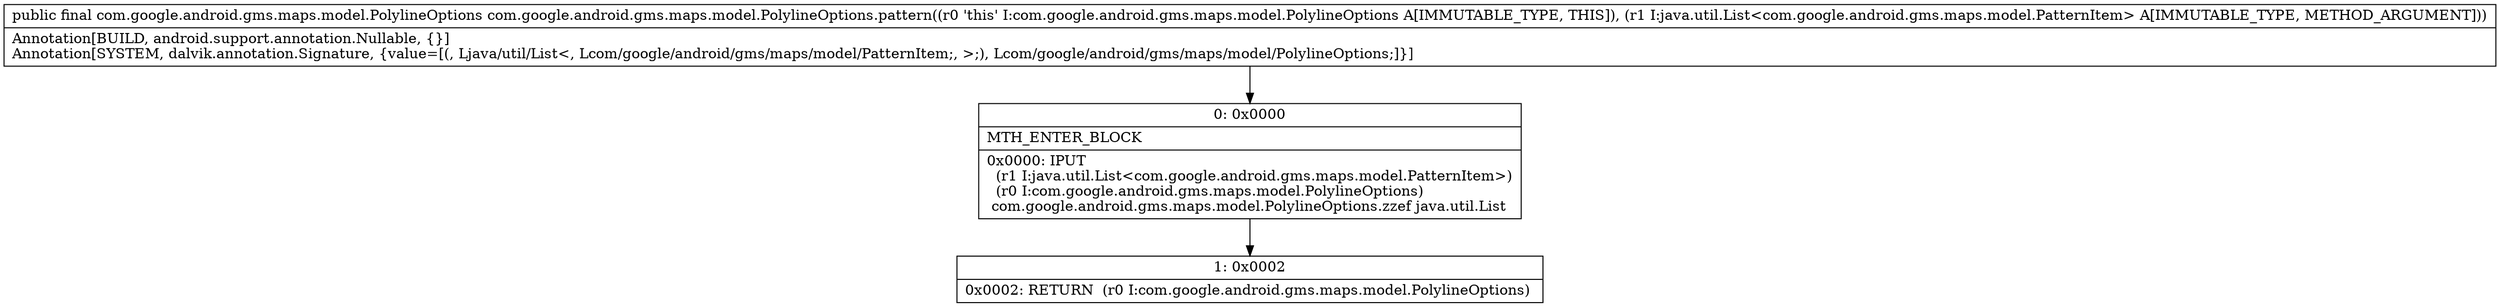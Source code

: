 digraph "CFG forcom.google.android.gms.maps.model.PolylineOptions.pattern(Ljava\/util\/List;)Lcom\/google\/android\/gms\/maps\/model\/PolylineOptions;" {
Node_0 [shape=record,label="{0\:\ 0x0000|MTH_ENTER_BLOCK\l|0x0000: IPUT  \l  (r1 I:java.util.List\<com.google.android.gms.maps.model.PatternItem\>)\l  (r0 I:com.google.android.gms.maps.model.PolylineOptions)\l com.google.android.gms.maps.model.PolylineOptions.zzef java.util.List \l}"];
Node_1 [shape=record,label="{1\:\ 0x0002|0x0002: RETURN  (r0 I:com.google.android.gms.maps.model.PolylineOptions) \l}"];
MethodNode[shape=record,label="{public final com.google.android.gms.maps.model.PolylineOptions com.google.android.gms.maps.model.PolylineOptions.pattern((r0 'this' I:com.google.android.gms.maps.model.PolylineOptions A[IMMUTABLE_TYPE, THIS]), (r1 I:java.util.List\<com.google.android.gms.maps.model.PatternItem\> A[IMMUTABLE_TYPE, METHOD_ARGUMENT]))  | Annotation[BUILD, android.support.annotation.Nullable, \{\}]\lAnnotation[SYSTEM, dalvik.annotation.Signature, \{value=[(, Ljava\/util\/List\<, Lcom\/google\/android\/gms\/maps\/model\/PatternItem;, \>;), Lcom\/google\/android\/gms\/maps\/model\/PolylineOptions;]\}]\l}"];
MethodNode -> Node_0;
Node_0 -> Node_1;
}

